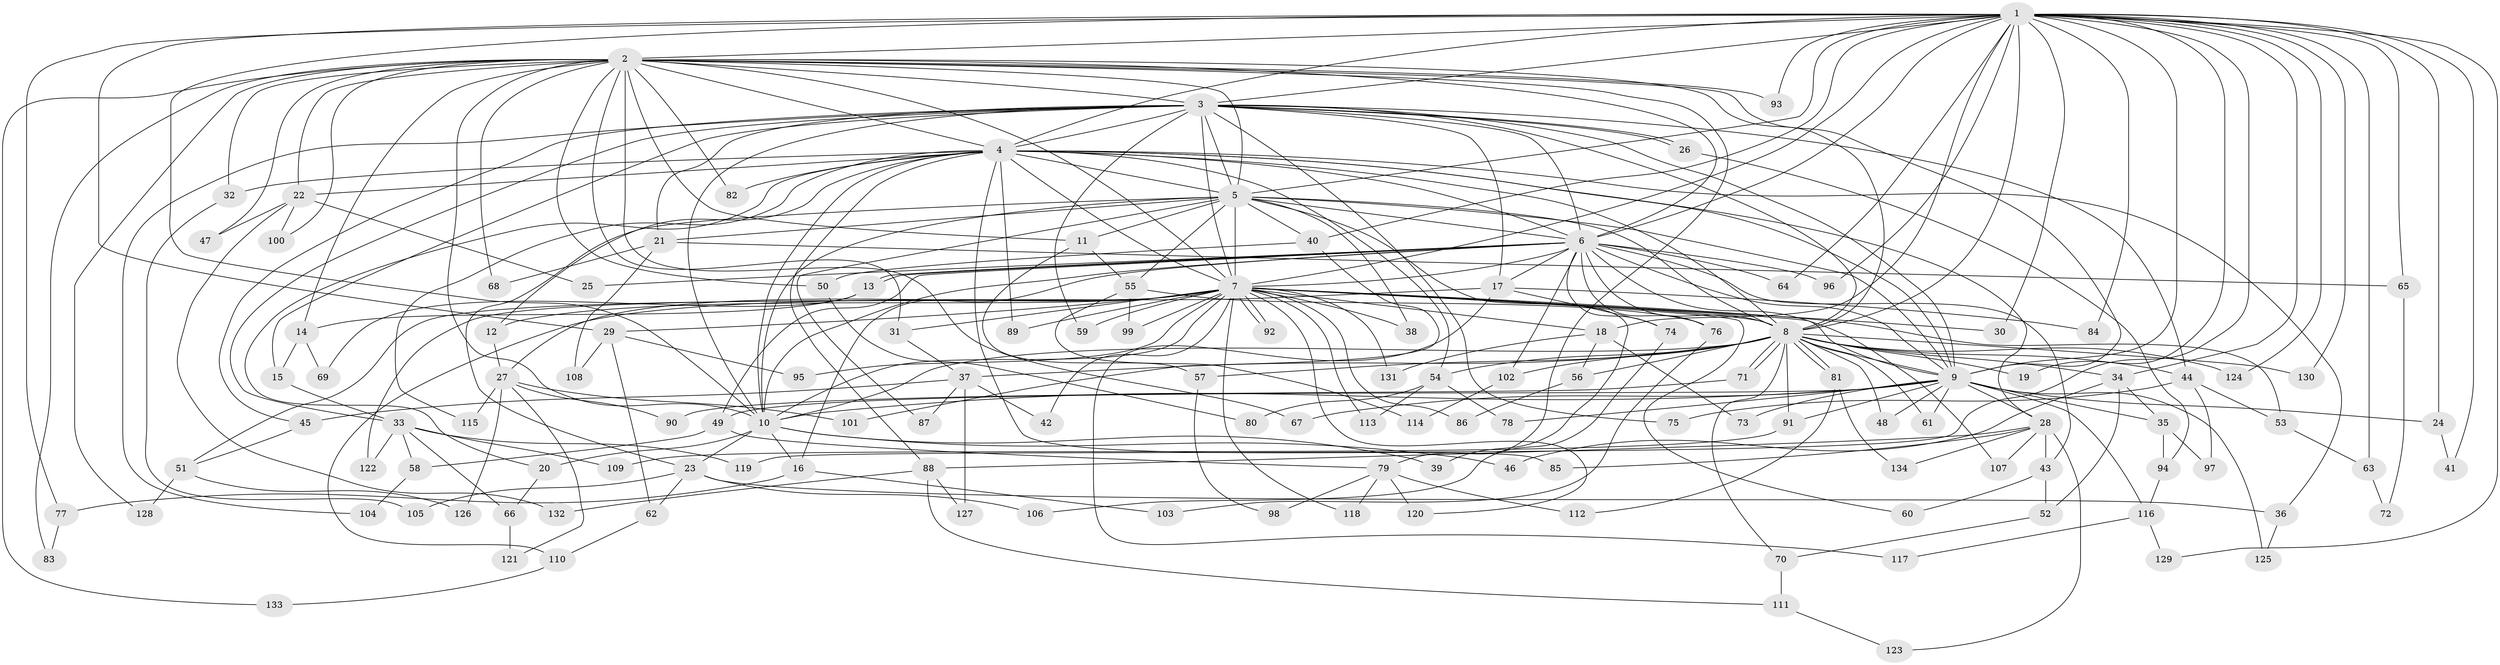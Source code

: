 // coarse degree distribution, {3: 0.2537313432835821, 24: 0.014925373134328358, 12: 0.014925373134328358, 14: 0.014925373134328358, 5: 0.08955223880597014, 16: 0.029850746268656716, 4: 0.1791044776119403, 28: 0.014925373134328358, 2: 0.208955223880597, 21: 0.029850746268656716, 6: 0.05970149253731343, 7: 0.05970149253731343, 1: 0.014925373134328358, 18: 0.014925373134328358}
// Generated by graph-tools (version 1.1) at 2025/45/03/06/25 01:45:09]
// undirected, 134 vertices, 293 edges
graph export_dot {
graph [start="1"]
  node [color=gray90,style=filled];
  1;
  2;
  3;
  4;
  5;
  6;
  7;
  8;
  9;
  10;
  11;
  12;
  13;
  14;
  15;
  16;
  17;
  18;
  19;
  20;
  21;
  22;
  23;
  24;
  25;
  26;
  27;
  28;
  29;
  30;
  31;
  32;
  33;
  34;
  35;
  36;
  37;
  38;
  39;
  40;
  41;
  42;
  43;
  44;
  45;
  46;
  47;
  48;
  49;
  50;
  51;
  52;
  53;
  54;
  55;
  56;
  57;
  58;
  59;
  60;
  61;
  62;
  63;
  64;
  65;
  66;
  67;
  68;
  69;
  70;
  71;
  72;
  73;
  74;
  75;
  76;
  77;
  78;
  79;
  80;
  81;
  82;
  83;
  84;
  85;
  86;
  87;
  88;
  89;
  90;
  91;
  92;
  93;
  94;
  95;
  96;
  97;
  98;
  99;
  100;
  101;
  102;
  103;
  104;
  105;
  106;
  107;
  108;
  109;
  110;
  111;
  112;
  113;
  114;
  115;
  116;
  117;
  118;
  119;
  120;
  121;
  122;
  123;
  124;
  125;
  126;
  127;
  128;
  129;
  130;
  131;
  132;
  133;
  134;
  1 -- 2;
  1 -- 3;
  1 -- 4;
  1 -- 5;
  1 -- 6;
  1 -- 7;
  1 -- 8;
  1 -- 9;
  1 -- 10;
  1 -- 18;
  1 -- 19;
  1 -- 24;
  1 -- 29;
  1 -- 30;
  1 -- 34;
  1 -- 40;
  1 -- 41;
  1 -- 63;
  1 -- 64;
  1 -- 65;
  1 -- 77;
  1 -- 84;
  1 -- 93;
  1 -- 96;
  1 -- 119;
  1 -- 124;
  1 -- 129;
  1 -- 130;
  2 -- 3;
  2 -- 4;
  2 -- 5;
  2 -- 6;
  2 -- 7;
  2 -- 8;
  2 -- 9;
  2 -- 10;
  2 -- 11;
  2 -- 14;
  2 -- 22;
  2 -- 31;
  2 -- 32;
  2 -- 47;
  2 -- 50;
  2 -- 67;
  2 -- 68;
  2 -- 79;
  2 -- 82;
  2 -- 83;
  2 -- 93;
  2 -- 100;
  2 -- 128;
  2 -- 133;
  3 -- 4;
  3 -- 5;
  3 -- 6;
  3 -- 7;
  3 -- 8;
  3 -- 9;
  3 -- 10;
  3 -- 15;
  3 -- 17;
  3 -- 21;
  3 -- 26;
  3 -- 26;
  3 -- 33;
  3 -- 44;
  3 -- 45;
  3 -- 59;
  3 -- 75;
  3 -- 104;
  4 -- 5;
  4 -- 6;
  4 -- 7;
  4 -- 8;
  4 -- 9;
  4 -- 10;
  4 -- 12;
  4 -- 20;
  4 -- 22;
  4 -- 28;
  4 -- 32;
  4 -- 36;
  4 -- 54;
  4 -- 82;
  4 -- 85;
  4 -- 88;
  4 -- 89;
  4 -- 115;
  5 -- 6;
  5 -- 7;
  5 -- 8;
  5 -- 9;
  5 -- 10;
  5 -- 11;
  5 -- 21;
  5 -- 23;
  5 -- 38;
  5 -- 39;
  5 -- 40;
  5 -- 55;
  5 -- 87;
  6 -- 7;
  6 -- 8;
  6 -- 9;
  6 -- 10;
  6 -- 13;
  6 -- 13;
  6 -- 16;
  6 -- 17;
  6 -- 25;
  6 -- 43;
  6 -- 49;
  6 -- 64;
  6 -- 74;
  6 -- 76;
  6 -- 96;
  6 -- 102;
  6 -- 107;
  7 -- 8;
  7 -- 9;
  7 -- 10;
  7 -- 12;
  7 -- 18;
  7 -- 27;
  7 -- 29;
  7 -- 30;
  7 -- 31;
  7 -- 38;
  7 -- 42;
  7 -- 51;
  7 -- 53;
  7 -- 59;
  7 -- 60;
  7 -- 86;
  7 -- 89;
  7 -- 92;
  7 -- 92;
  7 -- 95;
  7 -- 99;
  7 -- 113;
  7 -- 118;
  7 -- 120;
  7 -- 122;
  7 -- 131;
  8 -- 9;
  8 -- 10;
  8 -- 19;
  8 -- 34;
  8 -- 37;
  8 -- 44;
  8 -- 48;
  8 -- 54;
  8 -- 56;
  8 -- 57;
  8 -- 61;
  8 -- 70;
  8 -- 71;
  8 -- 71;
  8 -- 81;
  8 -- 81;
  8 -- 91;
  8 -- 102;
  8 -- 124;
  8 -- 130;
  9 -- 10;
  9 -- 24;
  9 -- 28;
  9 -- 35;
  9 -- 48;
  9 -- 49;
  9 -- 61;
  9 -- 67;
  9 -- 73;
  9 -- 78;
  9 -- 91;
  9 -- 116;
  9 -- 125;
  10 -- 16;
  10 -- 20;
  10 -- 23;
  10 -- 39;
  10 -- 46;
  11 -- 55;
  11 -- 57;
  12 -- 27;
  13 -- 14;
  13 -- 69;
  14 -- 15;
  14 -- 69;
  15 -- 33;
  16 -- 77;
  16 -- 103;
  17 -- 74;
  17 -- 84;
  17 -- 110;
  17 -- 117;
  18 -- 56;
  18 -- 73;
  18 -- 131;
  20 -- 66;
  21 -- 65;
  21 -- 68;
  21 -- 108;
  22 -- 25;
  22 -- 47;
  22 -- 100;
  22 -- 132;
  23 -- 36;
  23 -- 62;
  23 -- 105;
  23 -- 106;
  24 -- 41;
  26 -- 94;
  27 -- 90;
  27 -- 101;
  27 -- 115;
  27 -- 121;
  27 -- 126;
  28 -- 43;
  28 -- 85;
  28 -- 88;
  28 -- 107;
  28 -- 123;
  28 -- 134;
  29 -- 62;
  29 -- 95;
  29 -- 108;
  31 -- 37;
  32 -- 105;
  33 -- 58;
  33 -- 66;
  33 -- 109;
  33 -- 119;
  33 -- 122;
  34 -- 35;
  34 -- 46;
  34 -- 52;
  35 -- 94;
  35 -- 97;
  36 -- 125;
  37 -- 42;
  37 -- 45;
  37 -- 87;
  37 -- 127;
  40 -- 50;
  40 -- 101;
  43 -- 52;
  43 -- 60;
  44 -- 53;
  44 -- 75;
  44 -- 97;
  45 -- 51;
  49 -- 58;
  49 -- 79;
  50 -- 80;
  51 -- 126;
  51 -- 128;
  52 -- 70;
  53 -- 63;
  54 -- 78;
  54 -- 80;
  54 -- 113;
  55 -- 76;
  55 -- 99;
  55 -- 114;
  56 -- 86;
  57 -- 98;
  58 -- 104;
  62 -- 110;
  63 -- 72;
  65 -- 72;
  66 -- 121;
  70 -- 111;
  71 -- 90;
  74 -- 106;
  76 -- 103;
  77 -- 83;
  79 -- 98;
  79 -- 112;
  79 -- 118;
  79 -- 120;
  81 -- 112;
  81 -- 134;
  88 -- 111;
  88 -- 127;
  88 -- 132;
  91 -- 109;
  94 -- 116;
  102 -- 114;
  110 -- 133;
  111 -- 123;
  116 -- 117;
  116 -- 129;
}
